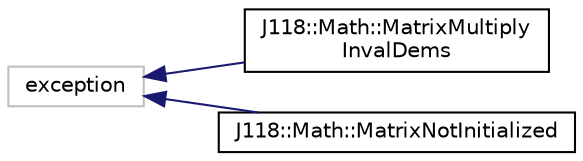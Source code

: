 digraph "Graphical Class Hierarchy"
{
  edge [fontname="Helvetica",fontsize="10",labelfontname="Helvetica",labelfontsize="10"];
  node [fontname="Helvetica",fontsize="10",shape=record];
  rankdir="LR";
  Node1 [label="exception",height=0.2,width=0.4,color="grey75", fillcolor="white", style="filled"];
  Node1 -> Node2 [dir="back",color="midnightblue",fontsize="10",style="solid",fontname="Helvetica"];
  Node2 [label="J118::Math::MatrixMultiply\lInvalDems",height=0.2,width=0.4,color="black", fillcolor="white", style="filled",URL="$class_j118_1_1_math_1_1_matrix_multiply_inval_dems.html"];
  Node1 -> Node3 [dir="back",color="midnightblue",fontsize="10",style="solid",fontname="Helvetica"];
  Node3 [label="J118::Math::MatrixNotInitialized",height=0.2,width=0.4,color="black", fillcolor="white", style="filled",URL="$class_j118_1_1_math_1_1_matrix_not_initialized.html"];
}
